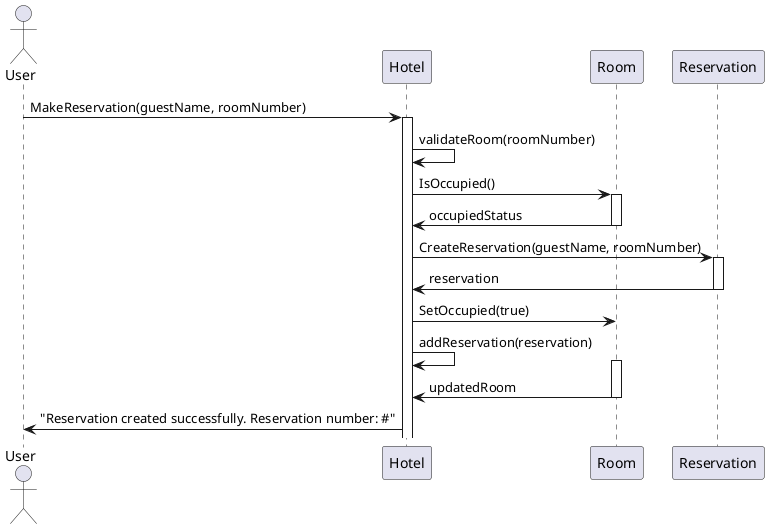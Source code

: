 @startuml
actor User
participant Hotel
participant Room
participant Reservation

User -> Hotel: MakeReservation(guestName, roomNumber)
activate Hotel
Hotel -> Hotel: validateRoom(roomNumber)
Hotel -> Room: IsOccupied()

activate Room
Room -> Hotel: occupiedStatus
deactivate Room
Hotel -> Reservation: CreateReservation(guestName, roomNumber)
activate Reservation
Reservation -> Hotel: reservation
deactivate Reservation
Hotel -> Room: SetOccupied(true)
Hotel -> Hotel: addReservation(reservation)
activate Room
Room -> Hotel: updatedRoom
deactivate Room
Hotel -> User: "Reservation created successfully. Reservation number: #"


@enduml